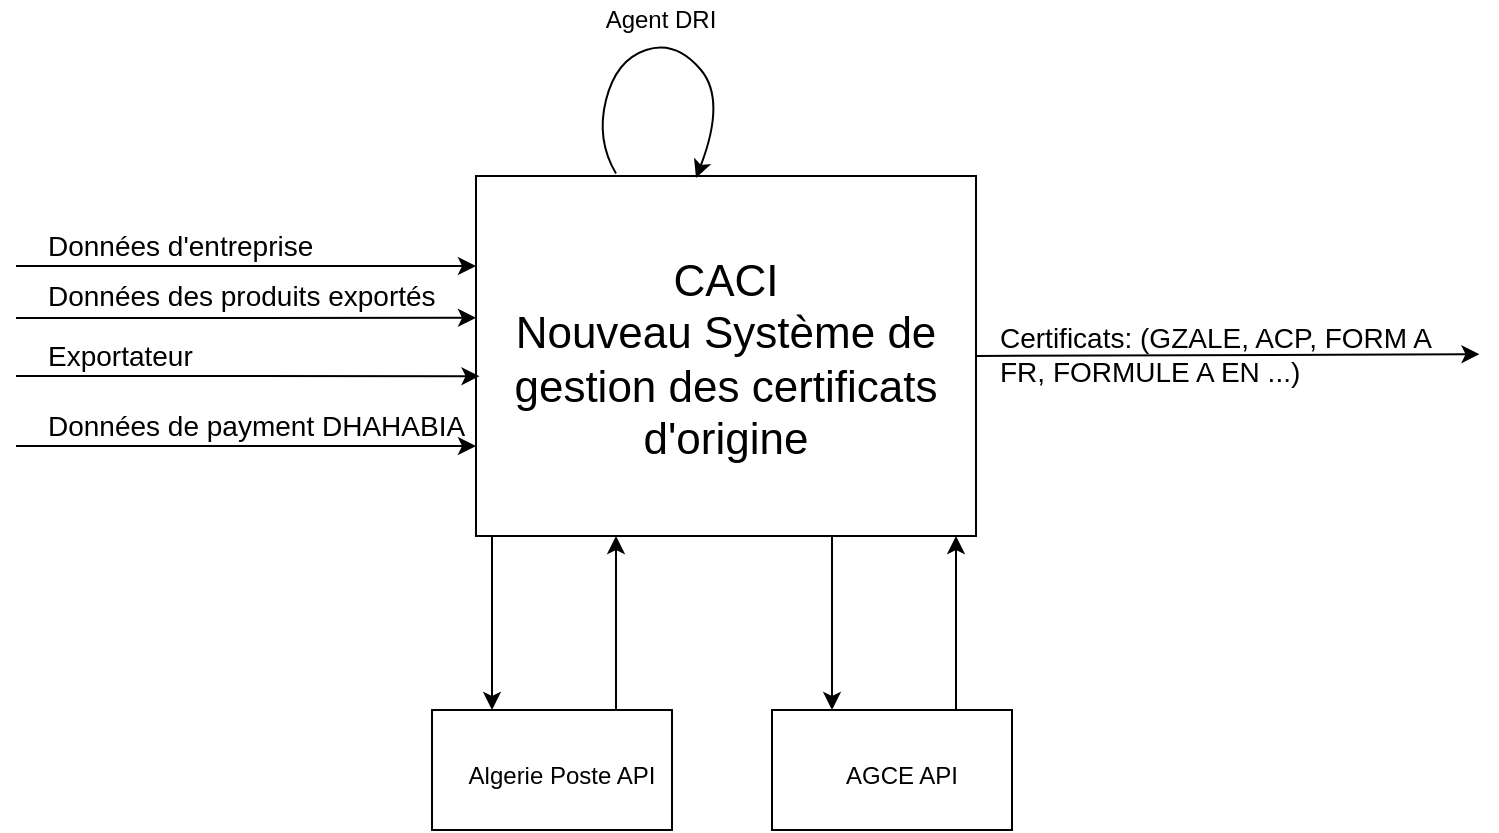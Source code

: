 <mxfile version="12.3.2" type="device" pages="3"><diagram id="BWFW53OEQfPYIP8oWi3B" name="Diagrame global"><mxGraphModel dx="1102" dy="940" grid="1" gridSize="10" guides="1" tooltips="1" connect="1" arrows="1" fold="1" page="1" pageScale="1" pageWidth="850" pageHeight="1100" math="0" shadow="0"><root><mxCell id="0"/><mxCell id="1" parent="0"/><mxCell id="IUIh6bnqd4NvJf-h1m06-1" value="" style="rounded=0;whiteSpace=wrap;html=1;" parent="1" vertex="1"><mxGeometry x="240" y="300" width="250" height="180" as="geometry"/></mxCell><mxCell id="IUIh6bnqd4NvJf-h1m06-2" value="" style="endArrow=classic;html=1;entryX=0;entryY=0.25;entryDx=0;entryDy=0;" parent="1" target="IUIh6bnqd4NvJf-h1m06-1" edge="1"><mxGeometry width="50" height="50" relative="1" as="geometry"><mxPoint x="10" y="345" as="sourcePoint"/><mxPoint x="290" y="500" as="targetPoint"/></mxGeometry></mxCell><mxCell id="IUIh6bnqd4NvJf-h1m06-3" value="" style="endArrow=classic;html=1;entryX=0;entryY=0.394;entryDx=0;entryDy=0;entryPerimeter=0;" parent="1" target="IUIh6bnqd4NvJf-h1m06-1" edge="1"><mxGeometry width="50" height="50" relative="1" as="geometry"><mxPoint x="10" y="371" as="sourcePoint"/><mxPoint x="230" y="370" as="targetPoint"/></mxGeometry></mxCell><mxCell id="IUIh6bnqd4NvJf-h1m06-4" value="&lt;font style=&quot;font-size: 22px;&quot;&gt;CACI&lt;br style=&quot;font-size: 22px;&quot;&gt;Nouveau Système de gestion des certificats d'origine&lt;br style=&quot;font-size: 22px;&quot;&gt;&lt;/font&gt;" style="text;html=1;strokeColor=none;fillColor=none;align=center;verticalAlign=middle;whiteSpace=wrap;rounded=0;fontSize=22;" parent="1" vertex="1"><mxGeometry x="250" y="327" width="230" height="130" as="geometry"/></mxCell><mxCell id="IUIh6bnqd4NvJf-h1m06-5" value="Données d'entreprise" style="text;html=1;strokeColor=none;fillColor=none;align=left;verticalAlign=middle;whiteSpace=wrap;rounded=0;fontSize=14;" parent="1" vertex="1"><mxGeometry x="24" y="325" width="146" height="20" as="geometry"/></mxCell><mxCell id="IUIh6bnqd4NvJf-h1m06-6" value="Données des produits exportés" style="text;html=1;strokeColor=none;fillColor=none;align=left;verticalAlign=middle;whiteSpace=wrap;rounded=0;fontSize=14;" parent="1" vertex="1"><mxGeometry x="24" y="350" width="196" height="20" as="geometry"/></mxCell><mxCell id="IUIh6bnqd4NvJf-h1m06-7" value="" style="endArrow=classic;html=1;entryX=0.007;entryY=0.556;entryDx=0;entryDy=0;entryPerimeter=0;" parent="1" target="IUIh6bnqd4NvJf-h1m06-1" edge="1"><mxGeometry width="50" height="50" relative="1" as="geometry"><mxPoint x="10" y="400" as="sourcePoint"/><mxPoint x="240" y="393" as="targetPoint"/></mxGeometry></mxCell><mxCell id="IUIh6bnqd4NvJf-h1m06-10" value="Exportateur" style="text;html=1;strokeColor=none;fillColor=none;align=left;verticalAlign=middle;whiteSpace=wrap;rounded=0;fontSize=14;" parent="1" vertex="1"><mxGeometry x="24" y="380" width="170" height="20" as="geometry"/></mxCell><mxCell id="IUIh6bnqd4NvJf-h1m06-11" value="" style="curved=1;endArrow=classic;html=1;exitX=0.28;exitY=-0.018;exitDx=0;exitDy=0;exitPerimeter=0;" parent="1" edge="1"><mxGeometry width="50" height="50" relative="1" as="geometry"><mxPoint x="310" y="298.76" as="sourcePoint"/><mxPoint x="350" y="301" as="targetPoint"/><Array as="points"><mxPoint x="300" y="282"/><mxPoint x="310" y="242"/><mxPoint x="340" y="232"/><mxPoint x="365" y="262"/></Array></mxGeometry></mxCell><mxCell id="IUIh6bnqd4NvJf-h1m06-12" value="Agent DRI" style="text;html=1;strokeColor=none;fillColor=none;align=center;verticalAlign=middle;whiteSpace=wrap;rounded=0;" parent="1" vertex="1"><mxGeometry x="295" y="212" width="75" height="20" as="geometry"/></mxCell><mxCell id="IUIh6bnqd4NvJf-h1m06-13" value="" style="endArrow=classic;html=1;entryX=0;entryY=0.75;entryDx=0;entryDy=0;" parent="1" target="IUIh6bnqd4NvJf-h1m06-1" edge="1"><mxGeometry width="50" height="50" relative="1" as="geometry"><mxPoint x="10" y="435" as="sourcePoint"/><mxPoint x="60" y="500" as="targetPoint"/></mxGeometry></mxCell><mxCell id="IUIh6bnqd4NvJf-h1m06-14" value="Données de payment DHAHABIA" style="text;html=1;strokeColor=none;fillColor=none;align=left;verticalAlign=middle;whiteSpace=wrap;rounded=0;fontSize=14;" parent="1" vertex="1"><mxGeometry x="24" y="415" width="216" height="20" as="geometry"/></mxCell><mxCell id="IUIh6bnqd4NvJf-h1m06-15" value="" style="endArrow=classic;html=1;entryX=0.007;entryY=0.556;entryDx=0;entryDy=0;entryPerimeter=0;exitX=1;exitY=0.5;exitDx=0;exitDy=0;" parent="1" source="IUIh6bnqd4NvJf-h1m06-1" edge="1"><mxGeometry width="50" height="50" relative="1" as="geometry"><mxPoint x="510" y="380" as="sourcePoint"/><mxPoint x="741.75" y="389.08" as="targetPoint"/></mxGeometry></mxCell><mxCell id="IUIh6bnqd4NvJf-h1m06-16" value="&lt;font style=&quot;font-size: 14px&quot;&gt;Certificats: (GZALE, ACP, FORM A FR, FORMULE A EN ...)&lt;/font&gt;" style="text;html=1;strokeColor=none;fillColor=none;align=left;verticalAlign=middle;whiteSpace=wrap;rounded=0;" parent="1" vertex="1"><mxGeometry x="500" y="379" width="230" height="20" as="geometry"/></mxCell><mxCell id="IUIh6bnqd4NvJf-h1m06-19" value="" style="rounded=0;whiteSpace=wrap;html=1;fontSize=22;align=left;" parent="1" vertex="1"><mxGeometry x="218" y="567" width="120" height="60" as="geometry"/></mxCell><mxCell id="IUIh6bnqd4NvJf-h1m06-21" value="&lt;span style=&quot;font-size: 12px&quot;&gt;Algerie Poste API&lt;/span&gt;" style="text;html=1;strokeColor=none;fillColor=none;align=center;verticalAlign=middle;whiteSpace=wrap;rounded=0;fontSize=22;" parent="1" vertex="1"><mxGeometry x="232.5" y="587" width="100" height="20" as="geometry"/></mxCell><mxCell id="IUIh6bnqd4NvJf-h1m06-22" value="" style="endArrow=classic;html=1;fontSize=22;entryX=0.25;entryY=0;entryDx=0;entryDy=0;" parent="1" target="IUIh6bnqd4NvJf-h1m06-19" edge="1"><mxGeometry width="50" height="50" relative="1" as="geometry"><mxPoint x="248" y="480" as="sourcePoint"/><mxPoint x="-12" y="647" as="targetPoint"/></mxGeometry></mxCell><mxCell id="IUIh6bnqd4NvJf-h1m06-23" value="" style="endArrow=classic;html=1;fontSize=22;" parent="1" edge="1"><mxGeometry width="50" height="50" relative="1" as="geometry"><mxPoint x="310" y="567" as="sourcePoint"/><mxPoint x="310" y="480" as="targetPoint"/></mxGeometry></mxCell><mxCell id="IUIh6bnqd4NvJf-h1m06-24" value="" style="rounded=0;whiteSpace=wrap;html=1;fontSize=22;align=left;" parent="1" vertex="1"><mxGeometry x="388" y="567" width="120" height="60" as="geometry"/></mxCell><mxCell id="IUIh6bnqd4NvJf-h1m06-25" value="&lt;span style=&quot;font-size: 12px&quot;&gt;AGCE API&lt;/span&gt;" style="text;html=1;strokeColor=none;fillColor=none;align=center;verticalAlign=middle;whiteSpace=wrap;rounded=0;fontSize=22;" parent="1" vertex="1"><mxGeometry x="402.5" y="587" width="100" height="20" as="geometry"/></mxCell><mxCell id="IUIh6bnqd4NvJf-h1m06-26" value="" style="endArrow=classic;html=1;fontSize=22;entryX=0.25;entryY=0;entryDx=0;entryDy=0;" parent="1" target="IUIh6bnqd4NvJf-h1m06-24" edge="1"><mxGeometry width="50" height="50" relative="1" as="geometry"><mxPoint x="418" y="480" as="sourcePoint"/><mxPoint x="158" y="647" as="targetPoint"/></mxGeometry></mxCell><mxCell id="IUIh6bnqd4NvJf-h1m06-27" value="" style="endArrow=classic;html=1;fontSize=22;" parent="1" edge="1"><mxGeometry width="50" height="50" relative="1" as="geometry"><mxPoint x="480" y="567" as="sourcePoint"/><mxPoint x="480" y="480" as="targetPoint"/></mxGeometry></mxCell></root></mxGraphModel></diagram><diagram id="gxLN-NK5bW1XAPE9f1qd" name="Etapes de fonctionnement"><mxGraphModel dx="1102" dy="940" grid="1" gridSize="10" guides="1" tooltips="1" connect="1" arrows="1" fold="1" page="1" pageScale="1" pageWidth="850" pageHeight="1100" math="0" shadow="0"><root><mxCell id="Kb6hZjlnFSr8wlfMqsAN-0"/><mxCell id="Kb6hZjlnFSr8wlfMqsAN-1" parent="Kb6hZjlnFSr8wlfMqsAN-0"/><mxCell id="Kb6hZjlnFSr8wlfMqsAN-2" value="Entreprise" style="text;html=1;strokeColor=none;fillColor=none;align=center;verticalAlign=middle;whiteSpace=wrap;rounded=0;fontSize=25;" parent="Kb6hZjlnFSr8wlfMqsAN-1" vertex="1"><mxGeometry x="20" y="110" width="140" height="20" as="geometry"/></mxCell><mxCell id="0jXTGcU7F2mDcu6Pu2X_-0" value="Agent DRI" style="text;html=1;strokeColor=none;fillColor=none;align=center;verticalAlign=middle;whiteSpace=wrap;rounded=0;fontSize=25;" parent="Kb6hZjlnFSr8wlfMqsAN-1" vertex="1"><mxGeometry x="354.5" y="110" width="140" height="20" as="geometry"/></mxCell><mxCell id="0jXTGcU7F2mDcu6Pu2X_-2" value="Admin" style="text;html=1;strokeColor=none;fillColor=none;align=center;verticalAlign=middle;whiteSpace=wrap;rounded=0;fontSize=25;" parent="Kb6hZjlnFSr8wlfMqsAN-1" vertex="1"><mxGeometry x="670" y="110" width="140" height="20" as="geometry"/></mxCell><mxCell id="0jXTGcU7F2mDcu6Pu2X_-3" value="Actor" style="shape=umlActor;verticalLabelPosition=bottom;labelBackgroundColor=#ffffff;verticalAlign=top;html=1;fontSize=25;align=left;" parent="Kb6hZjlnFSr8wlfMqsAN-1" vertex="1"><mxGeometry x="409.5" y="150" width="30" height="60" as="geometry"/></mxCell><mxCell id="0jXTGcU7F2mDcu6Pu2X_-4" value="Actor" style="shape=umlActor;verticalLabelPosition=bottom;labelBackgroundColor=#ffffff;verticalAlign=top;html=1;fontSize=25;align=left;" parent="Kb6hZjlnFSr8wlfMqsAN-1" vertex="1"><mxGeometry x="65" y="150" width="30" height="60" as="geometry"/></mxCell><mxCell id="0jXTGcU7F2mDcu6Pu2X_-5" value="Actor" style="shape=umlActor;verticalLabelPosition=bottom;labelBackgroundColor=#ffffff;verticalAlign=top;html=1;fontSize=25;align=left;" parent="Kb6hZjlnFSr8wlfMqsAN-1" vertex="1"><mxGeometry x="725" y="150" width="30" height="60" as="geometry"/></mxCell><mxCell id="0jXTGcU7F2mDcu6Pu2X_-6" value="Creation de compte" style="html=1;fontSize=25;align=center;" parent="Kb6hZjlnFSr8wlfMqsAN-1" vertex="1"><mxGeometry x="50" y="320" width="140" height="50" as="geometry"/></mxCell></root></mxGraphModel></diagram><diagram id="8Gkglonfz_Ph4mZfPBDp" name="Use Case Diagram"><mxGraphModel dx="1102" dy="940" grid="1" gridSize="10" guides="1" tooltips="1" connect="1" arrows="1" fold="1" page="1" pageScale="1" pageWidth="850" pageHeight="1100" math="0" shadow="0"><root><mxCell id="icfB03woGy0D42kQszp5-0"/><mxCell id="icfB03woGy0D42kQszp5-1" parent="icfB03woGy0D42kQszp5-0"/><mxCell id="WSHbWIYyiEpB6MEyqWRk-0" value="Entreprise" style="text;html=1;strokeColor=none;fillColor=none;align=center;verticalAlign=middle;whiteSpace=wrap;rounded=0;fontSize=25;" parent="icfB03woGy0D42kQszp5-1" vertex="1"><mxGeometry x="10" y="230" width="140" height="20" as="geometry"/></mxCell><mxCell id="WSHbWIYyiEpB6MEyqWRk-1" value="Actor" style="shape=umlActor;verticalLabelPosition=bottom;labelBackgroundColor=#ffffff;verticalAlign=top;html=1;fontSize=25;align=left;" parent="icfB03woGy0D42kQszp5-1" vertex="1"><mxGeometry x="50" y="270" width="30" height="60" as="geometry"/></mxCell><mxCell id="WSHbWIYyiEpB6MEyqWRk-2" value="Algerie Poste" style="ellipse;shape=umlEntity;whiteSpace=wrap;html=1;" parent="icfB03woGy0D42kQszp5-1" vertex="1"><mxGeometry x="560" y="760" width="80" height="80" as="geometry"/></mxCell><mxCell id="WSHbWIYyiEpB6MEyqWRk-3" value="AGCE" style="ellipse;shape=umlEntity;whiteSpace=wrap;html=1;" parent="icfB03woGy0D42kQszp5-1" vertex="1"><mxGeometry x="280" y="760" width="80" height="80" as="geometry"/></mxCell><mxCell id="WSHbWIYyiEpB6MEyqWRk-4" value="" style="rounded=1;whiteSpace=wrap;html=1;fillColor=none;strokeWidth=2;" parent="icfB03woGy0D42kQszp5-1" vertex="1"><mxGeometry x="270" y="110" width="260" height="490" as="geometry"/></mxCell><mxCell id="WSHbWIYyiEpB6MEyqWRk-5" value="Online Certification System" style="text;html=1;strokeColor=none;fillColor=none;align=center;verticalAlign=middle;whiteSpace=wrap;rounded=0;fontSize=25;" parent="icfB03woGy0D42kQszp5-1" vertex="1"><mxGeometry x="245" y="80" width="310" height="20" as="geometry"/></mxCell><mxCell id="WSHbWIYyiEpB6MEyqWRk-6" value="Gérer les Certificats" style="ellipse;whiteSpace=wrap;html=1;strokeWidth=2;fillColor=none;" parent="icfB03woGy0D42kQszp5-1" vertex="1"><mxGeometry x="340" y="240" width="120" height="65" as="geometry"/></mxCell><mxCell id="WSHbWIYyiEpB6MEyqWRk-8" value="Crée/modifié/supprimé un Certificat" style="ellipse;whiteSpace=wrap;html=1;strokeWidth=2;fillColor=none;" parent="icfB03woGy0D42kQszp5-1" vertex="1"><mxGeometry x="620" y="235" width="130" height="65" as="geometry"/></mxCell><mxCell id="WSHbWIYyiEpB6MEyqWRk-7" value="Authentification" style="ellipse;whiteSpace=wrap;html=1;strokeWidth=2;fillColor=none;" parent="icfB03woGy0D42kQszp5-1" vertex="1"><mxGeometry x="340" y="150" width="120" height="60" as="geometry"/></mxCell><mxCell id="WSHbWIYyiEpB6MEyqWRk-10" value="Signé un Certificat" style="ellipse;whiteSpace=wrap;html=1;strokeWidth=2;fillColor=none;" parent="icfB03woGy0D42kQszp5-1" vertex="1"><mxGeometry x="620" y="305" width="130" height="65" as="geometry"/></mxCell><mxCell id="WSHbWIYyiEpB6MEyqWRk-11" value="Imprimé un Certificat" style="ellipse;whiteSpace=wrap;html=1;strokeWidth=2;fillColor=none;" parent="icfB03woGy0D42kQszp5-1" vertex="1"><mxGeometry x="620" y="380" width="130" height="65" as="geometry"/></mxCell><mxCell id="AhWNfpyiVoOHJgFhCTeJ-0" value="Extends" style="endArrow=block;endSize=16;endFill=0;html=1;entryX=1;entryY=0.5;entryDx=0;entryDy=0;exitX=0;exitY=0.5;exitDx=0;exitDy=0;" edge="1" parent="icfB03woGy0D42kQszp5-1" source="WSHbWIYyiEpB6MEyqWRk-8" target="WSHbWIYyiEpB6MEyqWRk-6"><mxGeometry width="160" relative="1" as="geometry"><mxPoint x="500" y="310" as="sourcePoint"/><mxPoint x="660" y="310" as="targetPoint"/></mxGeometry></mxCell><mxCell id="AhWNfpyiVoOHJgFhCTeJ-1" value="Extends" style="endArrow=block;endSize=16;endFill=0;html=1;entryX=1;entryY=0.5;entryDx=0;entryDy=0;exitX=0;exitY=0.5;exitDx=0;exitDy=0;" edge="1" parent="icfB03woGy0D42kQszp5-1" source="WSHbWIYyiEpB6MEyqWRk-10" target="WSHbWIYyiEpB6MEyqWRk-6"><mxGeometry width="160" relative="1" as="geometry"><mxPoint x="630" y="277.5" as="sourcePoint"/><mxPoint x="470" y="282.5" as="targetPoint"/></mxGeometry></mxCell><mxCell id="AhWNfpyiVoOHJgFhCTeJ-2" value="Extends" style="endArrow=block;endSize=16;endFill=0;html=1;entryX=1;entryY=0.5;entryDx=0;entryDy=0;exitX=0;exitY=0.5;exitDx=0;exitDy=0;" edge="1" parent="icfB03woGy0D42kQszp5-1" source="WSHbWIYyiEpB6MEyqWRk-11" target="WSHbWIYyiEpB6MEyqWRk-6"><mxGeometry width="160" relative="1" as="geometry"><mxPoint x="630" y="347.5" as="sourcePoint"/><mxPoint x="470" y="282.5" as="targetPoint"/></mxGeometry></mxCell></root></mxGraphModel></diagram></mxfile>